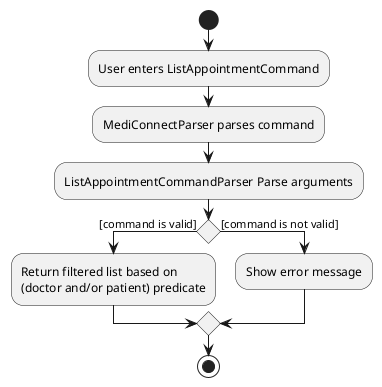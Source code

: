 @startuml
start
:User enters ListAppointmentCommand;
:MediConnectParser parses command;
:ListAppointmentCommandParser Parse arguments;

if () then ([command is valid])
    :Return filtered list based on \n(doctor and/or patient) predicate;
else ([command is not valid])
    :Show error message;
endif
stop
@enduml
